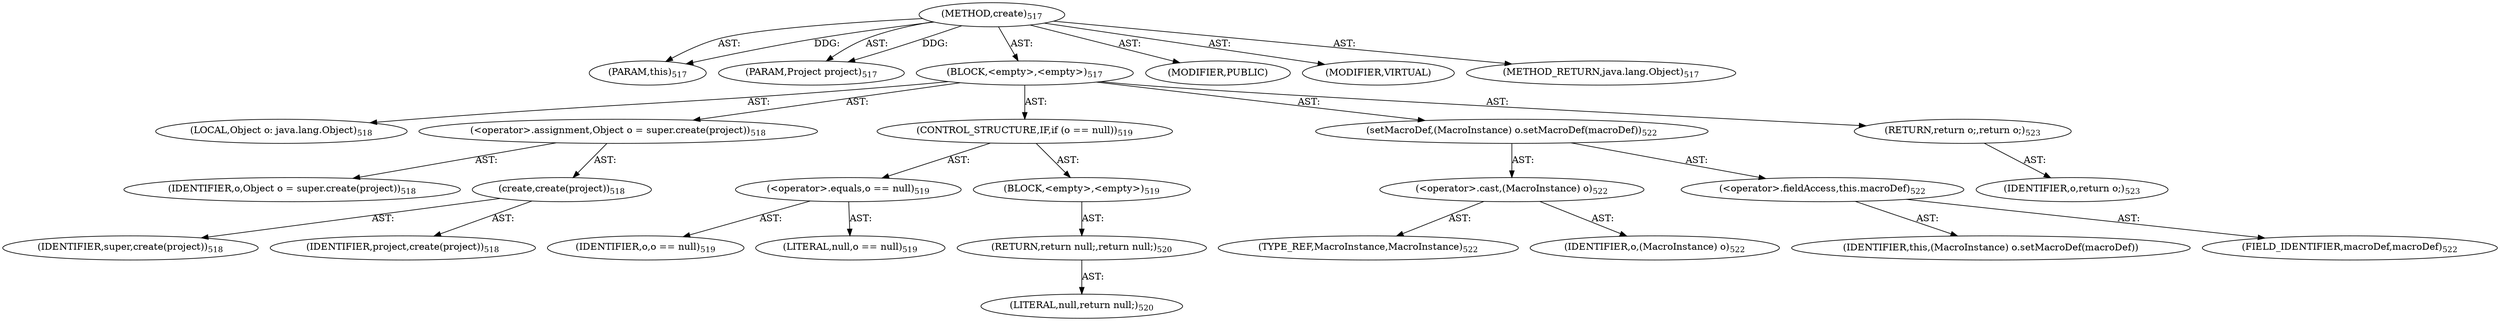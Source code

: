 digraph "create" {  
"111669149727" [label = <(METHOD,create)<SUB>517</SUB>> ]
"115964117036" [label = <(PARAM,this)<SUB>517</SUB>> ]
"115964117037" [label = <(PARAM,Project project)<SUB>517</SUB>> ]
"25769803861" [label = <(BLOCK,&lt;empty&gt;,&lt;empty&gt;)<SUB>517</SUB>> ]
"94489280535" [label = <(LOCAL,Object o: java.lang.Object)<SUB>518</SUB>> ]
"30064771373" [label = <(&lt;operator&gt;.assignment,Object o = super.create(project))<SUB>518</SUB>> ]
"68719476936" [label = <(IDENTIFIER,o,Object o = super.create(project))<SUB>518</SUB>> ]
"30064771374" [label = <(create,create(project))<SUB>518</SUB>> ]
"68719476937" [label = <(IDENTIFIER,super,create(project))<SUB>518</SUB>> ]
"68719476938" [label = <(IDENTIFIER,project,create(project))<SUB>518</SUB>> ]
"47244640300" [label = <(CONTROL_STRUCTURE,IF,if (o == null))<SUB>519</SUB>> ]
"30064771375" [label = <(&lt;operator&gt;.equals,o == null)<SUB>519</SUB>> ]
"68719476939" [label = <(IDENTIFIER,o,o == null)<SUB>519</SUB>> ]
"90194313291" [label = <(LITERAL,null,o == null)<SUB>519</SUB>> ]
"25769803862" [label = <(BLOCK,&lt;empty&gt;,&lt;empty&gt;)<SUB>519</SUB>> ]
"146028888105" [label = <(RETURN,return null;,return null;)<SUB>520</SUB>> ]
"90194313292" [label = <(LITERAL,null,return null;)<SUB>520</SUB>> ]
"30064771376" [label = <(setMacroDef,(MacroInstance) o.setMacroDef(macroDef))<SUB>522</SUB>> ]
"30064771377" [label = <(&lt;operator&gt;.cast,(MacroInstance) o)<SUB>522</SUB>> ]
"180388626439" [label = <(TYPE_REF,MacroInstance,MacroInstance)<SUB>522</SUB>> ]
"68719476940" [label = <(IDENTIFIER,o,(MacroInstance) o)<SUB>522</SUB>> ]
"30064771378" [label = <(&lt;operator&gt;.fieldAccess,this.macroDef)<SUB>522</SUB>> ]
"68719476941" [label = <(IDENTIFIER,this,(MacroInstance) o.setMacroDef(macroDef))> ]
"55834574921" [label = <(FIELD_IDENTIFIER,macroDef,macroDef)<SUB>522</SUB>> ]
"146028888106" [label = <(RETURN,return o;,return o;)<SUB>523</SUB>> ]
"68719476942" [label = <(IDENTIFIER,o,return o;)<SUB>523</SUB>> ]
"133143986251" [label = <(MODIFIER,PUBLIC)> ]
"133143986252" [label = <(MODIFIER,VIRTUAL)> ]
"128849018911" [label = <(METHOD_RETURN,java.lang.Object)<SUB>517</SUB>> ]
  "111669149727" -> "115964117036"  [ label = "AST: "] 
  "111669149727" -> "115964117037"  [ label = "AST: "] 
  "111669149727" -> "25769803861"  [ label = "AST: "] 
  "111669149727" -> "133143986251"  [ label = "AST: "] 
  "111669149727" -> "133143986252"  [ label = "AST: "] 
  "111669149727" -> "128849018911"  [ label = "AST: "] 
  "25769803861" -> "94489280535"  [ label = "AST: "] 
  "25769803861" -> "30064771373"  [ label = "AST: "] 
  "25769803861" -> "47244640300"  [ label = "AST: "] 
  "25769803861" -> "30064771376"  [ label = "AST: "] 
  "25769803861" -> "146028888106"  [ label = "AST: "] 
  "30064771373" -> "68719476936"  [ label = "AST: "] 
  "30064771373" -> "30064771374"  [ label = "AST: "] 
  "30064771374" -> "68719476937"  [ label = "AST: "] 
  "30064771374" -> "68719476938"  [ label = "AST: "] 
  "47244640300" -> "30064771375"  [ label = "AST: "] 
  "47244640300" -> "25769803862"  [ label = "AST: "] 
  "30064771375" -> "68719476939"  [ label = "AST: "] 
  "30064771375" -> "90194313291"  [ label = "AST: "] 
  "25769803862" -> "146028888105"  [ label = "AST: "] 
  "146028888105" -> "90194313292"  [ label = "AST: "] 
  "30064771376" -> "30064771377"  [ label = "AST: "] 
  "30064771376" -> "30064771378"  [ label = "AST: "] 
  "30064771377" -> "180388626439"  [ label = "AST: "] 
  "30064771377" -> "68719476940"  [ label = "AST: "] 
  "30064771378" -> "68719476941"  [ label = "AST: "] 
  "30064771378" -> "55834574921"  [ label = "AST: "] 
  "146028888106" -> "68719476942"  [ label = "AST: "] 
  "111669149727" -> "115964117036"  [ label = "DDG: "] 
  "111669149727" -> "115964117037"  [ label = "DDG: "] 
}

